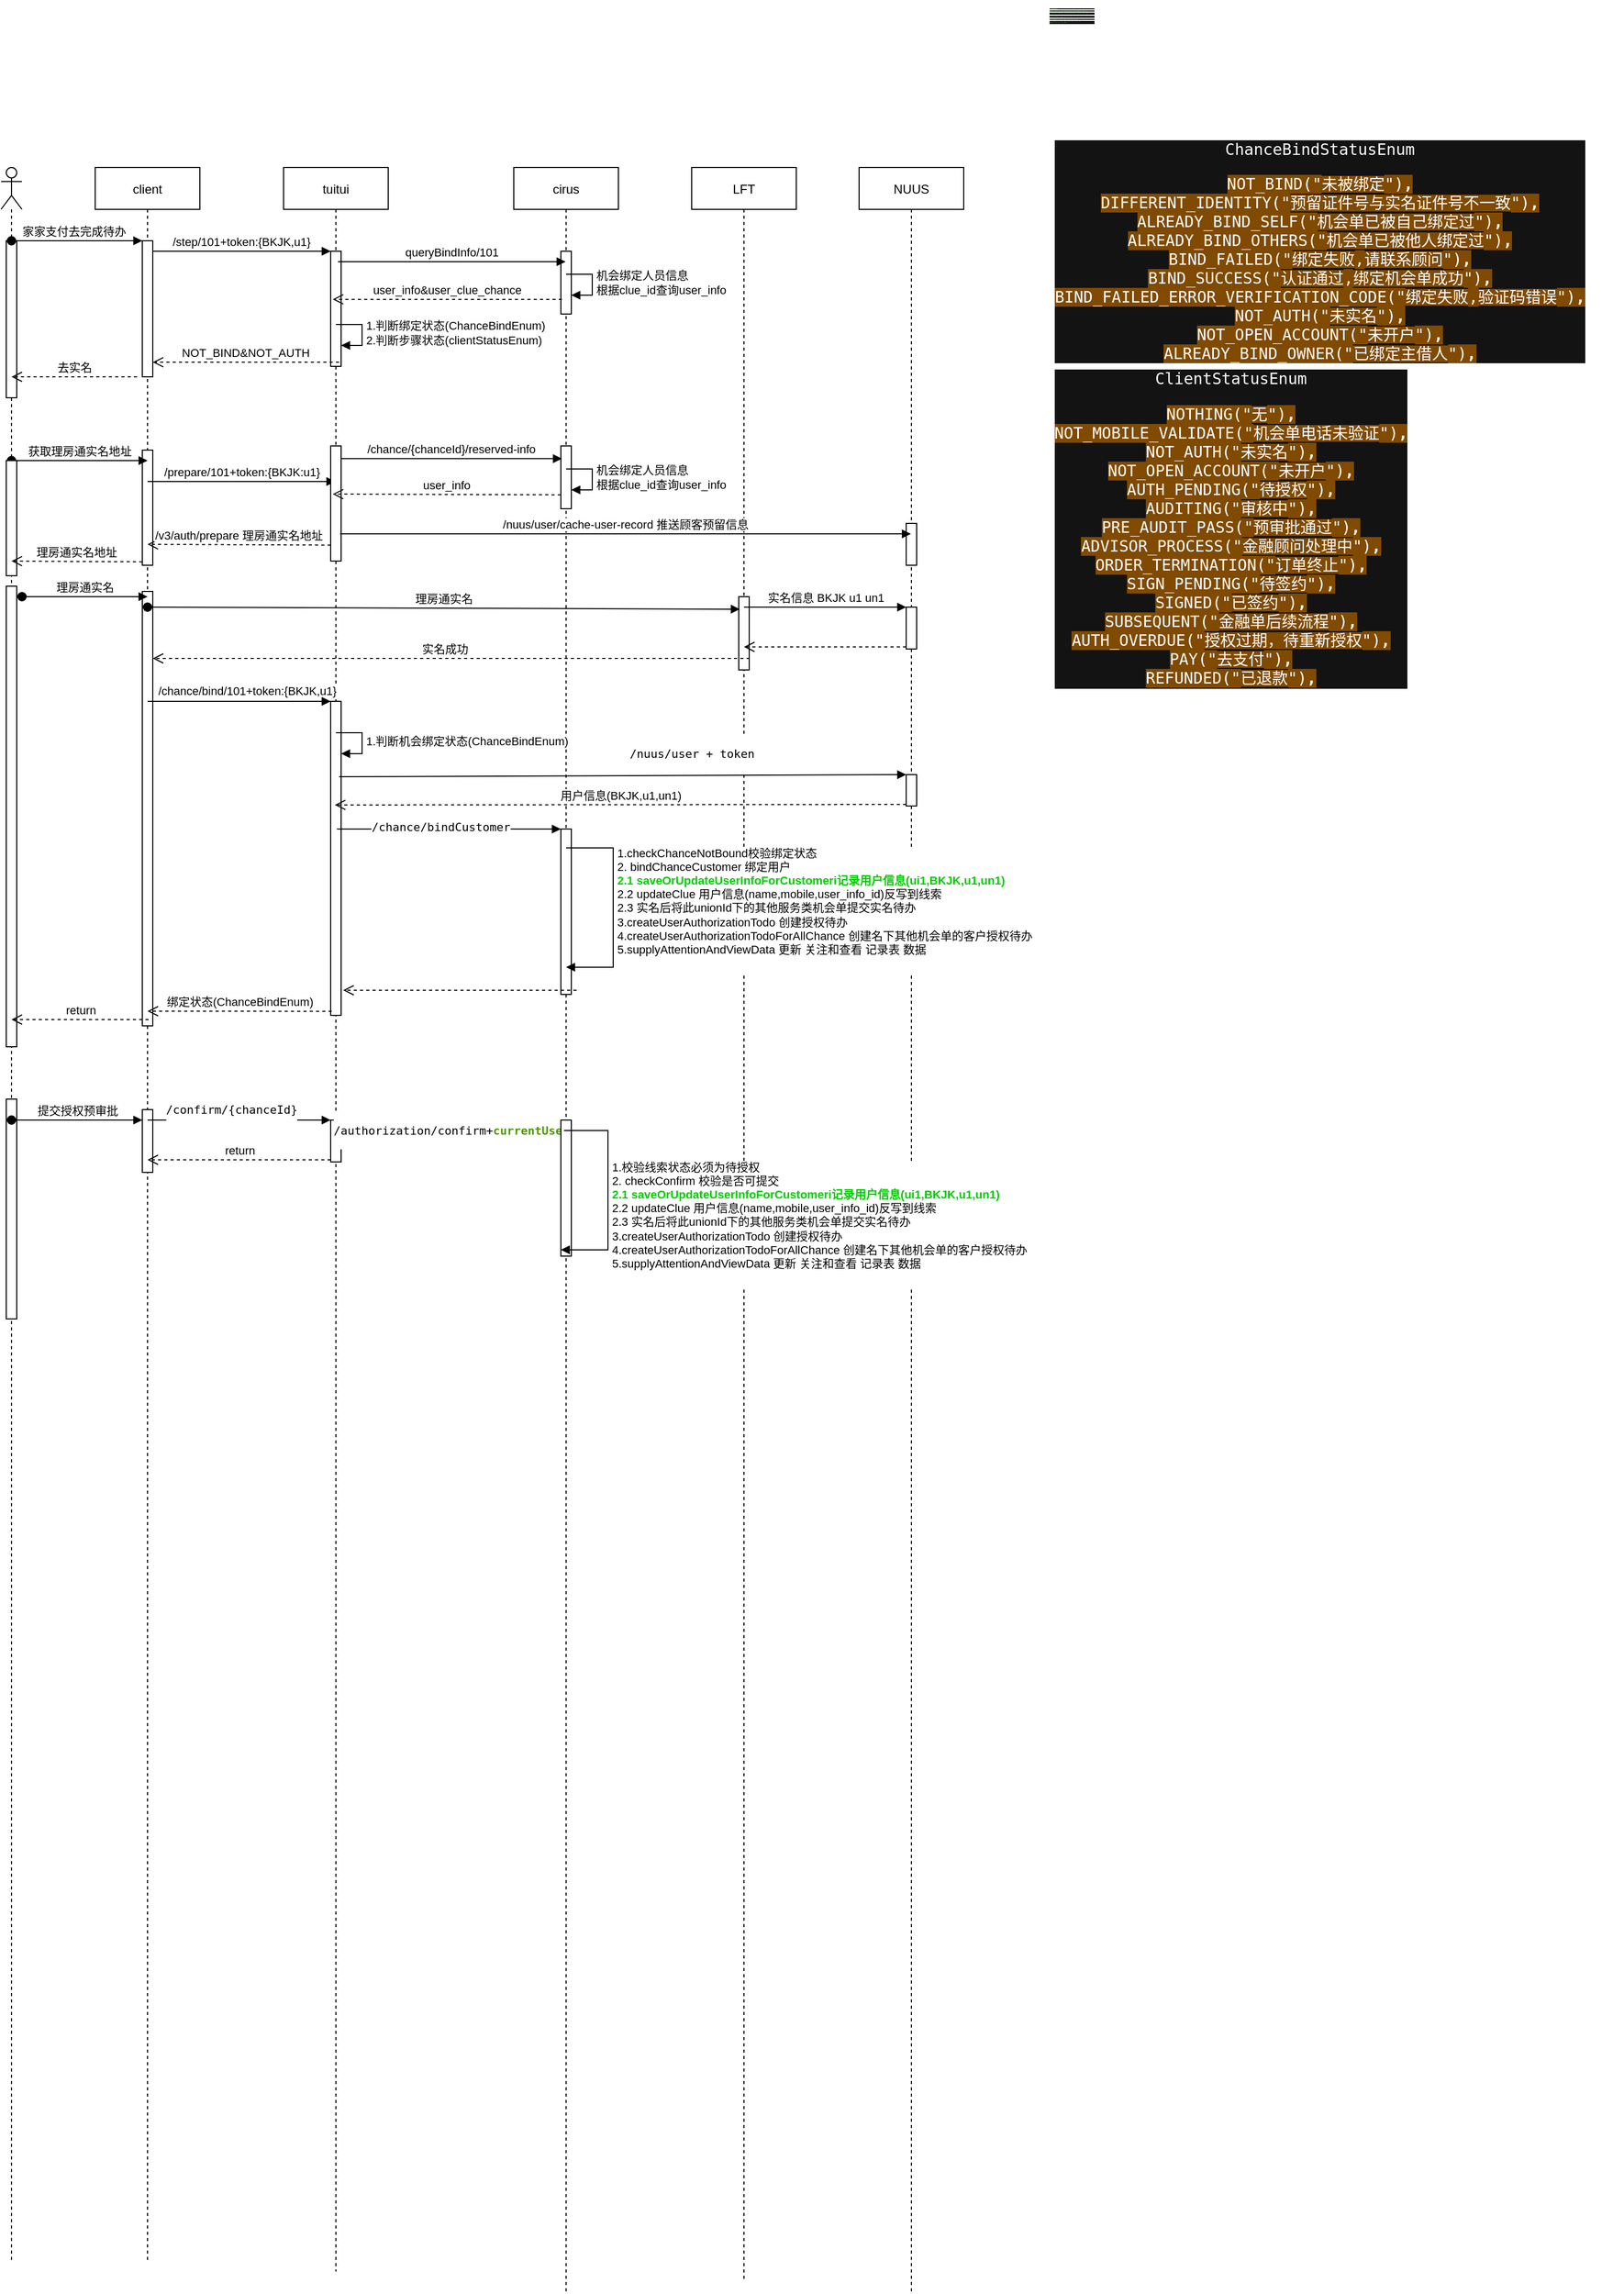 <mxfile version="14.2.7" type="github">
  <diagram id="kgpKYQtTHZ0yAKxKKP6v" name="Page-1">
    <mxGraphModel dx="2370" dy="2370" grid="1" gridSize="10" guides="1" tooltips="1" connect="1" arrows="1" fold="1" page="1" pageScale="1" pageWidth="850" pageHeight="1100" math="0" shadow="0">
      <root>
        <mxCell id="0" />
        <mxCell id="1" parent="0" />
        <mxCell id="9an_gNBY0MOmyQ4hXC5S-99" value="client" style="shape=umlLifeline;perimeter=lifelinePerimeter;container=1;collapsible=0;recursiveResize=0;rounded=0;shadow=0;strokeWidth=1;" vertex="1" parent="1">
          <mxGeometry x="130" y="90" width="100" height="2000" as="geometry" />
        </mxCell>
        <mxCell id="9an_gNBY0MOmyQ4hXC5S-100" value="" style="points=[];perimeter=orthogonalPerimeter;rounded=0;shadow=0;strokeWidth=1;" vertex="1" parent="9an_gNBY0MOmyQ4hXC5S-99">
          <mxGeometry x="45" y="70" width="10" height="130" as="geometry" />
        </mxCell>
        <mxCell id="9an_gNBY0MOmyQ4hXC5S-101" value="" style="html=1;points=[];perimeter=orthogonalPerimeter;" vertex="1" parent="9an_gNBY0MOmyQ4hXC5S-99">
          <mxGeometry x="45" y="270" width="10" height="110" as="geometry" />
        </mxCell>
        <mxCell id="9an_gNBY0MOmyQ4hXC5S-102" value="" style="html=1;points=[];perimeter=orthogonalPerimeter;" vertex="1" parent="9an_gNBY0MOmyQ4hXC5S-99">
          <mxGeometry x="45" y="900" width="10" height="60" as="geometry" />
        </mxCell>
        <mxCell id="9an_gNBY0MOmyQ4hXC5S-103" value="" style="html=1;points=[];perimeter=orthogonalPerimeter;" vertex="1" parent="1">
          <mxGeometry x="175" y="495" width="10" height="415" as="geometry" />
        </mxCell>
        <mxCell id="9an_gNBY0MOmyQ4hXC5S-104" value="tuitui" style="shape=umlLifeline;perimeter=lifelinePerimeter;container=1;collapsible=0;recursiveResize=0;rounded=0;shadow=0;strokeWidth=1;" vertex="1" parent="1">
          <mxGeometry x="310" y="90" width="100" height="2010" as="geometry" />
        </mxCell>
        <mxCell id="9an_gNBY0MOmyQ4hXC5S-105" value="" style="points=[];perimeter=orthogonalPerimeter;rounded=0;shadow=0;strokeWidth=1;" vertex="1" parent="9an_gNBY0MOmyQ4hXC5S-104">
          <mxGeometry x="45" y="80" width="10" height="110" as="geometry" />
        </mxCell>
        <mxCell id="9an_gNBY0MOmyQ4hXC5S-106" value="1.判断绑定状态(ChanceBindEnum)&lt;br&gt;2.判断步骤状态(clientStatusEnum)" style="edgeStyle=orthogonalEdgeStyle;html=1;align=left;spacingLeft=2;endArrow=block;rounded=0;entryX=1;entryY=0;" edge="1" parent="9an_gNBY0MOmyQ4hXC5S-104">
          <mxGeometry relative="1" as="geometry">
            <mxPoint x="50" y="150" as="sourcePoint" />
            <Array as="points">
              <mxPoint x="75" y="150" />
            </Array>
            <mxPoint x="55" y="170" as="targetPoint" />
          </mxGeometry>
        </mxCell>
        <mxCell id="9an_gNBY0MOmyQ4hXC5S-107" value="" style="html=1;points=[];perimeter=orthogonalPerimeter;" vertex="1" parent="9an_gNBY0MOmyQ4hXC5S-104">
          <mxGeometry x="45" y="270" width="10" height="80" as="geometry" />
        </mxCell>
        <mxCell id="9an_gNBY0MOmyQ4hXC5S-108" value="" style="html=1;points=[];perimeter=orthogonalPerimeter;" vertex="1" parent="9an_gNBY0MOmyQ4hXC5S-104">
          <mxGeometry x="45" y="510" width="10" height="300" as="geometry" />
        </mxCell>
        <mxCell id="9an_gNBY0MOmyQ4hXC5S-109" value="" style="html=1;points=[];perimeter=orthogonalPerimeter;" vertex="1" parent="9an_gNBY0MOmyQ4hXC5S-104">
          <mxGeometry x="45" y="910" width="10" height="40" as="geometry" />
        </mxCell>
        <mxCell id="9an_gNBY0MOmyQ4hXC5S-110" value="&lt;pre&gt;/authorization/confirm+&lt;b&gt;&lt;font color=&quot;#4d9900&quot;&gt;currentUser&lt;/font&gt;&lt;/b&gt;&lt;/pre&gt;" style="html=1;verticalAlign=bottom;startArrow=circle;startFill=1;endArrow=open;startSize=6;endSize=8;entryX=0.43;entryY=0.452;entryDx=0;entryDy=0;entryPerimeter=0;" edge="1" parent="9an_gNBY0MOmyQ4hXC5S-104" target="9an_gNBY0MOmyQ4hXC5S-113">
          <mxGeometry x="-0.017" y="-21" width="80" relative="1" as="geometry">
            <mxPoint x="60" y="920" as="sourcePoint" />
            <mxPoint x="140" y="920" as="targetPoint" />
            <mxPoint as="offset" />
          </mxGeometry>
        </mxCell>
        <mxCell id="9an_gNBY0MOmyQ4hXC5S-111" value="NOT_BIND&amp;NOT_AUTH" style="verticalAlign=bottom;endArrow=open;dashed=1;endSize=8;exitX=0.8;exitY=0.964;shadow=0;strokeWidth=1;exitDx=0;exitDy=0;exitPerimeter=0;" edge="1" parent="1" source="9an_gNBY0MOmyQ4hXC5S-105" target="9an_gNBY0MOmyQ4hXC5S-100">
          <mxGeometry relative="1" as="geometry">
            <mxPoint x="285" y="246" as="targetPoint" />
          </mxGeometry>
        </mxCell>
        <mxCell id="9an_gNBY0MOmyQ4hXC5S-112" value="/step/101+token:{BKJK,u1}" style="verticalAlign=bottom;endArrow=block;entryX=0;entryY=0;shadow=0;strokeWidth=1;" edge="1" parent="1" source="9an_gNBY0MOmyQ4hXC5S-100" target="9an_gNBY0MOmyQ4hXC5S-105">
          <mxGeometry relative="1" as="geometry">
            <mxPoint x="285" y="170" as="sourcePoint" />
          </mxGeometry>
        </mxCell>
        <mxCell id="9an_gNBY0MOmyQ4hXC5S-113" value="cirus" style="shape=umlLifeline;perimeter=lifelinePerimeter;container=1;collapsible=0;recursiveResize=0;rounded=0;shadow=0;strokeWidth=1;" vertex="1" parent="1">
          <mxGeometry x="530" y="90" width="100" height="2030" as="geometry" />
        </mxCell>
        <mxCell id="9an_gNBY0MOmyQ4hXC5S-114" value="" style="html=1;points=[];perimeter=orthogonalPerimeter;" vertex="1" parent="9an_gNBY0MOmyQ4hXC5S-113">
          <mxGeometry x="45" y="80" width="10" height="60" as="geometry" />
        </mxCell>
        <mxCell id="9an_gNBY0MOmyQ4hXC5S-115" value="机会绑定人员信息&lt;br&gt;根据clue_id查询user_info&lt;br&gt;" style="edgeStyle=orthogonalEdgeStyle;html=1;align=left;spacingLeft=2;endArrow=block;rounded=0;entryX=1;entryY=0;" edge="1" parent="9an_gNBY0MOmyQ4hXC5S-113">
          <mxGeometry relative="1" as="geometry">
            <mxPoint x="50" y="102" as="sourcePoint" />
            <Array as="points">
              <mxPoint x="75" y="102" />
            </Array>
            <mxPoint x="55" y="122" as="targetPoint" />
          </mxGeometry>
        </mxCell>
        <mxCell id="9an_gNBY0MOmyQ4hXC5S-116" value="" style="html=1;points=[];perimeter=orthogonalPerimeter;" vertex="1" parent="9an_gNBY0MOmyQ4hXC5S-113">
          <mxGeometry x="45" y="632" width="10" height="158" as="geometry" />
        </mxCell>
        <mxCell id="9an_gNBY0MOmyQ4hXC5S-117" value="" style="html=1;points=[];perimeter=orthogonalPerimeter;" vertex="1" parent="9an_gNBY0MOmyQ4hXC5S-113">
          <mxGeometry x="45" y="910" width="10" height="130" as="geometry" />
        </mxCell>
        <mxCell id="9an_gNBY0MOmyQ4hXC5S-118" value="" style="shape=umlLifeline;participant=umlActor;perimeter=lifelinePerimeter;whiteSpace=wrap;html=1;container=1;collapsible=0;recursiveResize=0;verticalAlign=top;spacingTop=36;outlineConnect=0;" vertex="1" parent="1">
          <mxGeometry x="40" y="90" width="20" height="2000" as="geometry" />
        </mxCell>
        <mxCell id="9an_gNBY0MOmyQ4hXC5S-119" value="" style="html=1;points=[];perimeter=orthogonalPerimeter;" vertex="1" parent="9an_gNBY0MOmyQ4hXC5S-118">
          <mxGeometry x="5" y="70" width="10" height="150" as="geometry" />
        </mxCell>
        <mxCell id="9an_gNBY0MOmyQ4hXC5S-120" value="获取理房通实名地址" style="html=1;verticalAlign=bottom;startArrow=oval;startFill=1;endArrow=block;startSize=8;" edge="1" parent="9an_gNBY0MOmyQ4hXC5S-118">
          <mxGeometry width="60" relative="1" as="geometry">
            <mxPoint x="10" y="280" as="sourcePoint" />
            <mxPoint x="140" y="280" as="targetPoint" />
          </mxGeometry>
        </mxCell>
        <mxCell id="9an_gNBY0MOmyQ4hXC5S-121" value="" style="html=1;points=[];perimeter=orthogonalPerimeter;" vertex="1" parent="9an_gNBY0MOmyQ4hXC5S-118">
          <mxGeometry x="5" y="280" width="10" height="110" as="geometry" />
        </mxCell>
        <mxCell id="9an_gNBY0MOmyQ4hXC5S-122" value="" style="html=1;points=[];perimeter=orthogonalPerimeter;" vertex="1" parent="9an_gNBY0MOmyQ4hXC5S-118">
          <mxGeometry x="5" y="890" width="10" height="210" as="geometry" />
        </mxCell>
        <mxCell id="9an_gNBY0MOmyQ4hXC5S-123" value="家家支付去完成待办" style="verticalAlign=bottom;startArrow=oval;endArrow=block;startSize=8;shadow=0;strokeWidth=1;" edge="1" parent="1" source="9an_gNBY0MOmyQ4hXC5S-118" target="9an_gNBY0MOmyQ4hXC5S-100">
          <mxGeometry x="0.282" y="-20" relative="1" as="geometry">
            <mxPoint x="115" y="160" as="sourcePoint" />
            <Array as="points">
              <mxPoint x="130" y="160" />
            </Array>
            <mxPoint x="-20" y="-20" as="offset" />
          </mxGeometry>
        </mxCell>
        <mxCell id="9an_gNBY0MOmyQ4hXC5S-124" value="NUUS" style="shape=umlLifeline;perimeter=lifelinePerimeter;container=1;collapsible=0;recursiveResize=0;rounded=0;shadow=0;strokeWidth=1;" vertex="1" parent="1">
          <mxGeometry x="860" y="90" width="100" height="2030" as="geometry" />
        </mxCell>
        <mxCell id="9an_gNBY0MOmyQ4hXC5S-125" value="" style="html=1;points=[];perimeter=orthogonalPerimeter;" vertex="1" parent="9an_gNBY0MOmyQ4hXC5S-124">
          <mxGeometry x="45" y="340" width="10" height="40" as="geometry" />
        </mxCell>
        <mxCell id="9an_gNBY0MOmyQ4hXC5S-126" value="" style="html=1;points=[];perimeter=orthogonalPerimeter;" vertex="1" parent="9an_gNBY0MOmyQ4hXC5S-124">
          <mxGeometry x="45" y="420" width="10" height="40" as="geometry" />
        </mxCell>
        <mxCell id="9an_gNBY0MOmyQ4hXC5S-127" value="" style="html=1;points=[];perimeter=orthogonalPerimeter;" vertex="1" parent="9an_gNBY0MOmyQ4hXC5S-124">
          <mxGeometry x="45" y="580" width="10" height="30" as="geometry" />
        </mxCell>
        <mxCell id="9an_gNBY0MOmyQ4hXC5S-128" value="queryBindInfo/101" style="verticalAlign=bottom;endArrow=block;shadow=0;strokeWidth=1;exitX=0.7;exitY=0.091;exitDx=0;exitDy=0;exitPerimeter=0;" edge="1" parent="1" source="9an_gNBY0MOmyQ4hXC5S-105" target="9an_gNBY0MOmyQ4hXC5S-113">
          <mxGeometry relative="1" as="geometry">
            <mxPoint x="250" y="210" as="sourcePoint" />
            <mxPoint x="541" y="180" as="targetPoint" />
            <Array as="points">
              <mxPoint x="560" y="180" />
            </Array>
          </mxGeometry>
        </mxCell>
        <mxCell id="9an_gNBY0MOmyQ4hXC5S-129" value="user_info&amp;user_clue_chance" style="verticalAlign=bottom;endArrow=open;dashed=1;endSize=8;shadow=0;strokeWidth=1;entryX=0.2;entryY=0.418;entryDx=0;entryDy=0;entryPerimeter=0;" edge="1" parent="1" target="9an_gNBY0MOmyQ4hXC5S-105">
          <mxGeometry relative="1" as="geometry">
            <mxPoint x="360" y="220" as="targetPoint" />
            <mxPoint x="576" y="216" as="sourcePoint" />
          </mxGeometry>
        </mxCell>
        <mxCell id="9an_gNBY0MOmyQ4hXC5S-130" value="去实名" style="html=1;verticalAlign=bottom;endArrow=open;dashed=1;endSize=8;" edge="1" parent="1" target="9an_gNBY0MOmyQ4hXC5S-118">
          <mxGeometry relative="1" as="geometry">
            <mxPoint x="170" y="290" as="sourcePoint" />
            <mxPoint x="90" y="290" as="targetPoint" />
          </mxGeometry>
        </mxCell>
        <mxCell id="9an_gNBY0MOmyQ4hXC5S-131" value="LFT" style="shape=umlLifeline;perimeter=lifelinePerimeter;container=1;collapsible=0;recursiveResize=0;rounded=0;shadow=0;strokeWidth=1;" vertex="1" parent="1">
          <mxGeometry x="700" y="90" width="100" height="2020" as="geometry" />
        </mxCell>
        <mxCell id="9an_gNBY0MOmyQ4hXC5S-132" value="" style="html=1;points=[];perimeter=orthogonalPerimeter;" vertex="1" parent="9an_gNBY0MOmyQ4hXC5S-131">
          <mxGeometry x="45" y="410" width="10" height="70" as="geometry" />
        </mxCell>
        <mxCell id="9an_gNBY0MOmyQ4hXC5S-133" value="/prepare/101+token:{BKJK:u1}" style="html=1;verticalAlign=bottom;endArrow=block;" edge="1" parent="1" target="9an_gNBY0MOmyQ4hXC5S-104">
          <mxGeometry width="80" relative="1" as="geometry">
            <mxPoint x="180" y="390" as="sourcePoint" />
            <mxPoint x="260" y="390" as="targetPoint" />
          </mxGeometry>
        </mxCell>
        <mxCell id="9an_gNBY0MOmyQ4hXC5S-134" value="" style="points=[];perimeter=orthogonalPerimeter;rounded=0;shadow=0;strokeWidth=1;" vertex="1" parent="1">
          <mxGeometry x="355" y="356" width="10" height="110" as="geometry" />
        </mxCell>
        <mxCell id="9an_gNBY0MOmyQ4hXC5S-135" value="" style="html=1;points=[];perimeter=orthogonalPerimeter;" vertex="1" parent="1">
          <mxGeometry x="575" y="356" width="10" height="60" as="geometry" />
        </mxCell>
        <mxCell id="9an_gNBY0MOmyQ4hXC5S-136" value="机会绑定人员信息&lt;br&gt;根据clue_id查询user_info&lt;br&gt;" style="edgeStyle=orthogonalEdgeStyle;html=1;align=left;spacingLeft=2;endArrow=block;rounded=0;entryX=1;entryY=0;" edge="1" parent="1">
          <mxGeometry relative="1" as="geometry">
            <mxPoint x="580" y="378" as="sourcePoint" />
            <Array as="points">
              <mxPoint x="605" y="378" />
            </Array>
            <mxPoint x="585" y="398" as="targetPoint" />
          </mxGeometry>
        </mxCell>
        <mxCell id="9an_gNBY0MOmyQ4hXC5S-137" value="/chance/{chanceId}/reserved-info" style="verticalAlign=bottom;endArrow=block;shadow=0;strokeWidth=1;entryX=0.46;entryY=0.144;entryDx=0;entryDy=0;entryPerimeter=0;" edge="1" parent="1" source="9an_gNBY0MOmyQ4hXC5S-134">
          <mxGeometry relative="1" as="geometry">
            <mxPoint x="250" y="396" as="sourcePoint" />
            <mxPoint x="576" y="368.16" as="targetPoint" />
          </mxGeometry>
        </mxCell>
        <mxCell id="9an_gNBY0MOmyQ4hXC5S-138" value="user_info" style="verticalAlign=bottom;endArrow=open;dashed=1;endSize=8;shadow=0;strokeWidth=1;entryX=0.2;entryY=0.418;entryDx=0;entryDy=0;entryPerimeter=0;exitX=0.45;exitY=0.198;exitDx=0;exitDy=0;exitPerimeter=0;" edge="1" parent="1" target="9an_gNBY0MOmyQ4hXC5S-134">
          <mxGeometry relative="1" as="geometry">
            <mxPoint x="360" y="406" as="targetPoint" />
            <mxPoint x="575" y="402.72" as="sourcePoint" />
          </mxGeometry>
        </mxCell>
        <mxCell id="9an_gNBY0MOmyQ4hXC5S-139" value="/nuus/user/cache-user-record 推送顾客预留信息" style="verticalAlign=bottom;endArrow=block;shadow=0;strokeWidth=1;" edge="1" parent="1" target="9an_gNBY0MOmyQ4hXC5S-124">
          <mxGeometry relative="1" as="geometry">
            <mxPoint x="364" y="440" as="sourcePoint" />
            <mxPoint x="575" y="440.0" as="targetPoint" />
          </mxGeometry>
        </mxCell>
        <mxCell id="9an_gNBY0MOmyQ4hXC5S-140" value="/v3/auth/prepare 理房通实名地址" style="verticalAlign=bottom;endArrow=open;dashed=1;endSize=8;shadow=0;strokeWidth=1;exitX=0.45;exitY=0.198;exitDx=0;exitDy=0;exitPerimeter=0;" edge="1" parent="1">
          <mxGeometry relative="1" as="geometry">
            <mxPoint x="180" y="450" as="targetPoint" />
            <mxPoint x="355" y="450.74" as="sourcePoint" />
          </mxGeometry>
        </mxCell>
        <mxCell id="9an_gNBY0MOmyQ4hXC5S-141" value="理房通实名地址" style="verticalAlign=bottom;endArrow=open;dashed=1;endSize=8;shadow=0;strokeWidth=1;exitX=0.45;exitY=0.198;exitDx=0;exitDy=0;exitPerimeter=0;" edge="1" parent="1">
          <mxGeometry relative="1" as="geometry">
            <mxPoint x="50" y="466" as="targetPoint" />
            <mxPoint x="175" y="466.74" as="sourcePoint" />
          </mxGeometry>
        </mxCell>
        <mxCell id="9an_gNBY0MOmyQ4hXC5S-142" value="理房通实名" style="html=1;verticalAlign=bottom;startArrow=oval;endArrow=block;startSize=8;entryX=0.1;entryY=0.171;entryDx=0;entryDy=0;entryPerimeter=0;" edge="1" parent="1" target="9an_gNBY0MOmyQ4hXC5S-132">
          <mxGeometry relative="1" as="geometry">
            <mxPoint x="180" y="510" as="sourcePoint" />
          </mxGeometry>
        </mxCell>
        <mxCell id="9an_gNBY0MOmyQ4hXC5S-143" value="实名信息 BKJK u1 un1" style="html=1;verticalAlign=bottom;endArrow=block;entryX=0;entryY=0;" edge="1" parent="1" target="9an_gNBY0MOmyQ4hXC5S-126">
          <mxGeometry relative="1" as="geometry">
            <mxPoint x="750" y="510" as="sourcePoint" />
          </mxGeometry>
        </mxCell>
        <mxCell id="9an_gNBY0MOmyQ4hXC5S-144" value="" style="html=1;verticalAlign=bottom;endArrow=open;dashed=1;endSize=8;exitX=0;exitY=0.95;" edge="1" parent="1" source="9an_gNBY0MOmyQ4hXC5S-126" target="9an_gNBY0MOmyQ4hXC5S-131">
          <mxGeometry relative="1" as="geometry">
            <mxPoint x="835" y="586" as="targetPoint" />
          </mxGeometry>
        </mxCell>
        <mxCell id="9an_gNBY0MOmyQ4hXC5S-145" value="&lt;pre style=&quot;background-color: rgb(19 , 19 , 20) ; color: rgb(235 , 235 , 235) ; font-family: &amp;#34;dejavu sans mono&amp;#34; ; font-size: 1px&quot;&gt;queryBindInfo&lt;span style=&quot;color: rgb(84 , 179 , 62) ; font-size: 1px&quot;&gt;&lt;br&gt;&lt;/span&gt;&lt;/pre&gt;&lt;pre style=&quot;background-color: rgb(19 , 19 , 20) ; color: rgb(235 , 235 , 235) ; font-family: &amp;#34;dejavu sans mono&amp;#34; ; font-size: 1px&quot;&gt;&lt;span style=&quot;color: rgb(84 , 179 , 62) ; font-size: 1px&quot;&gt;SELECT ui.uus_user_id, ui.uus_union_id,ui.temporary_user_id, &lt;/span&gt;&lt;/pre&gt;&lt;pre style=&quot;background-color: rgb(19 , 19 , 20) ; color: rgb(235 , 235 , 235) ; font-family: &amp;#34;dejavu sans mono&amp;#34; ; font-size: 1px&quot;&gt;&lt;span style=&quot;color: rgb(84 , 179 , 62) ; font-size: 1px&quot;&gt;cc.clue_id, cc.biz_no, cc.process_status, cc.sub_process_status, &lt;/span&gt;&lt;/pre&gt;&lt;pre style=&quot;background-color: rgb(19 , 19 , 20) ; color: rgb(235 , 235 , 235) ; font-family: &amp;#34;dejavu sans mono&amp;#34; ; font-size: 1px&quot;&gt;&lt;span style=&quot;color: rgb(84 , 179 , 62) ; font-size: 1px&quot;&gt;cc.live_status,cc.type as chanceType, cc.service_no as service_order_no &lt;br style=&quot;font-size: 1px&quot;&gt;&lt;/span&gt;&lt;span style=&quot;color: rgb(84 , 179 , 62) ; font-size: 1px&quot;&gt;FROM user_clue_chance cc &lt;/span&gt;&lt;/pre&gt;&lt;pre style=&quot;background-color: rgb(19 , 19 , 20) ; color: rgb(235 , 235 , 235) ; font-family: &amp;#34;dejavu sans mono&amp;#34; ; font-size: 1px&quot;&gt;&lt;span style=&quot;color: rgb(84 , 179 , 62) ; font-size: 1px&quot;&gt;LEFT JOIN user_clue uc ON cc.clue_id = uc.id &lt;/span&gt;&lt;/pre&gt;&lt;pre style=&quot;background-color: rgb(19 , 19 , 20) ; color: rgb(235 , 235 , 235) ; font-family: &amp;#34;dejavu sans mono&amp;#34; ; font-size: 1px&quot;&gt;&lt;span style=&quot;color: rgb(84 , 179 , 62) ; font-size: 1px&quot;&gt;LEFT JOIN user_info ui ON uc.user_info_id = ui.id &lt;br style=&quot;font-size: 1px&quot;&gt;&lt;/span&gt;&lt;span style=&quot;color: rgb(84 , 179 , 62) ; font-size: 1px&quot;&gt;WHERE cc.clue_id = #{clueId}&lt;/span&gt;&lt;/pre&gt;" style="text;whiteSpace=wrap;html=1;" vertex="1" parent="1">
          <mxGeometry x="1040" y="-70" width="550" height="90" as="geometry" />
        </mxCell>
        <mxCell id="9an_gNBY0MOmyQ4hXC5S-146" value="&lt;pre style=&quot;background-color: #131314 ; color: #ebebeb ; font-family: &amp;#34;dejavu sans mono&amp;#34; ; font-size: 11.3pt&quot;&gt;&lt;pre style=&quot;font-family: &amp;#34;dejavu sans mono&amp;#34; ; font-size: 11.3pt&quot;&gt;&lt;pre style=&quot;font-family: &amp;#34;dejavu sans mono&amp;#34; ; font-size: 11.3pt&quot;&gt;&lt;pre style=&quot;font-family: &amp;#34;dejavu sans mono&amp;#34; ; font-size: 11.3pt&quot;&gt;&lt;span style=&quot;color: #ffffff&quot;&gt;ChanceBindStatusEnum&lt;/span&gt;&lt;/pre&gt;&lt;/pre&gt;&lt;/pre&gt;&lt;pre style=&quot;font-family: &amp;#34;dejavu sans mono&amp;#34; ; font-size: 11.3pt&quot;&gt;&lt;pre style=&quot;font-family: &amp;#34;dejavu sans mono&amp;#34; ; font-size: 11.3pt&quot;&gt;&lt;span style=&quot;color: #ffffff ; background-color: #804a00&quot;&gt;NOT_BIND(&quot;&lt;/span&gt;&lt;span style=&quot;color: #ffffff ; background-color: #804a00 ; font-family: &amp;#34;宋体&amp;#34;&quot;&gt;未被绑定&lt;/span&gt;&lt;span style=&quot;color: #ffffff ; background-color: #804a00&quot;&gt;&quot;)&lt;/span&gt;&lt;span style=&quot;color: #ffffff ; background-color: #804a00 ; font-weight: bold&quot;&gt;,&lt;br&gt;&lt;/span&gt;&lt;span style=&quot;color: #ffffff ; background-color: #804a00&quot;&gt;DIFFERENT_IDENTITY(&quot;&lt;/span&gt;&lt;span style=&quot;color: #ffffff ; background-color: #804a00 ; font-family: &amp;#34;宋体&amp;#34;&quot;&gt;预留证件号与实名证件号不一致&lt;/span&gt;&lt;span style=&quot;color: #ffffff ; background-color: #804a00&quot;&gt;&quot;)&lt;/span&gt;&lt;span style=&quot;color: #ffffff ; background-color: #804a00 ; font-weight: bold&quot;&gt;,&lt;br&gt;&lt;/span&gt;&lt;span style=&quot;color: #ffffff ; background-color: #804a00&quot;&gt;ALREADY_BIND_SELF(&quot;&lt;/span&gt;&lt;span style=&quot;color: #ffffff ; background-color: #804a00 ; font-family: &amp;#34;宋体&amp;#34;&quot;&gt;机会单已被自己绑定过&lt;/span&gt;&lt;span style=&quot;color: #ffffff ; background-color: #804a00&quot;&gt;&quot;)&lt;/span&gt;&lt;span style=&quot;color: #ffffff ; background-color: #804a00 ; font-weight: bold&quot;&gt;,&lt;br&gt;&lt;/span&gt;&lt;span style=&quot;color: #ffffff ; background-color: #804a00&quot;&gt;ALREADY_BIND_OTHERS(&quot;&lt;/span&gt;&lt;span style=&quot;color: #ffffff ; background-color: #804a00 ; font-family: &amp;#34;宋体&amp;#34;&quot;&gt;机会单已被他人绑定过&lt;/span&gt;&lt;span style=&quot;color: #ffffff ; background-color: #804a00&quot;&gt;&quot;)&lt;/span&gt;&lt;span style=&quot;color: #ffffff ; background-color: #804a00 ; font-weight: bold&quot;&gt;,&lt;br&gt;&lt;/span&gt;&lt;span style=&quot;color: #ffffff ; background-color: #804a00&quot;&gt;BIND_FAILED(&quot;&lt;/span&gt;&lt;span style=&quot;color: #ffffff ; background-color: #804a00 ; font-family: &amp;#34;宋体&amp;#34;&quot;&gt;绑定失败&lt;/span&gt;&lt;span style=&quot;color: #ffffff ; background-color: #804a00&quot;&gt;,&lt;/span&gt;&lt;span style=&quot;color: #ffffff ; background-color: #804a00 ; font-family: &amp;#34;宋体&amp;#34;&quot;&gt;请联系顾问&lt;/span&gt;&lt;span style=&quot;color: #ffffff ; background-color: #804a00&quot;&gt;&quot;)&lt;/span&gt;&lt;span style=&quot;color: #ffffff ; background-color: #804a00 ; font-weight: bold&quot;&gt;,&lt;br&gt;&lt;/span&gt;&lt;span style=&quot;color: #ffffff ; background-color: #804a00&quot;&gt;BIND_SUCCESS(&quot;&lt;/span&gt;&lt;span style=&quot;color: #ffffff ; background-color: #804a00 ; font-family: &amp;#34;宋体&amp;#34;&quot;&gt;认证通过&lt;/span&gt;&lt;span style=&quot;color: #ffffff ; background-color: #804a00&quot;&gt;,&lt;/span&gt;&lt;span style=&quot;color: #ffffff ; background-color: #804a00 ; font-family: &amp;#34;宋体&amp;#34;&quot;&gt;绑定机会单成功&lt;/span&gt;&lt;span style=&quot;color: #ffffff ; background-color: #804a00&quot;&gt;&quot;)&lt;/span&gt;&lt;span style=&quot;color: #ffffff ; background-color: #804a00 ; font-weight: bold&quot;&gt;,&lt;br&gt;&lt;/span&gt;&lt;span style=&quot;color: #ffffff ; background-color: #804a00&quot;&gt;BIND_FAILED_ERROR_VERIFICATION_CODE(&quot;&lt;/span&gt;&lt;span style=&quot;color: #ffffff ; background-color: #804a00 ; font-family: &amp;#34;宋体&amp;#34;&quot;&gt;绑定失败&lt;/span&gt;&lt;span style=&quot;color: #ffffff ; background-color: #804a00&quot;&gt;,&lt;/span&gt;&lt;span style=&quot;color: #ffffff ; background-color: #804a00 ; font-family: &amp;#34;宋体&amp;#34;&quot;&gt;验证码错误&lt;/span&gt;&lt;span style=&quot;color: #ffffff ; background-color: #804a00&quot;&gt;&quot;)&lt;/span&gt;&lt;span style=&quot;color: #ffffff ; background-color: #804a00 ; font-weight: bold&quot;&gt;,&lt;br&gt;&lt;/span&gt;&lt;span style=&quot;color: #ffffff ; background-color: #804a00&quot;&gt;NOT_AUTH(&quot;&lt;/span&gt;&lt;span style=&quot;color: #ffffff ; background-color: #804a00 ; font-family: &amp;#34;宋体&amp;#34;&quot;&gt;未实名&lt;/span&gt;&lt;span style=&quot;color: #ffffff ; background-color: #804a00&quot;&gt;&quot;)&lt;/span&gt;&lt;span style=&quot;color: #ffffff ; background-color: #804a00 ; font-weight: bold&quot;&gt;,&lt;br&gt;&lt;/span&gt;&lt;span style=&quot;color: #ffffff ; background-color: #804a00&quot;&gt;NOT_OPEN_ACCOUNT(&quot;&lt;/span&gt;&lt;span style=&quot;color: #ffffff ; background-color: #804a00 ; font-family: &amp;#34;宋体&amp;#34;&quot;&gt;未开户&lt;/span&gt;&lt;span style=&quot;color: #ffffff ; background-color: #804a00&quot;&gt;&quot;)&lt;/span&gt;&lt;span style=&quot;color: #ffffff ; background-color: #804a00 ; font-weight: bold&quot;&gt;,&lt;br&gt;&lt;/span&gt;&lt;span style=&quot;color: #ffffff ; background-color: #804a00&quot;&gt;ALREADY_BIND_OWNER(&quot;&lt;/span&gt;&lt;span style=&quot;color: #ffffff ; background-color: #804a00 ; font-family: &amp;#34;宋体&amp;#34;&quot;&gt;已绑定主借人&lt;/span&gt;&lt;span style=&quot;color: #ffffff ; background-color: #804a00&quot;&gt;&quot;)&lt;/span&gt;&lt;span style=&quot;color: #ffffff ; background-color: #804a00 ; font-weight: bold&quot;&gt;,&lt;/span&gt;&lt;/pre&gt;&lt;/pre&gt;&lt;/pre&gt;" style="text;html=1;resizable=0;autosize=1;align=center;verticalAlign=middle;points=[];fillColor=none;strokeColor=none;rounded=0;" vertex="1" parent="1">
          <mxGeometry x="1040" y="70" width="520" height="200" as="geometry" />
        </mxCell>
        <mxCell id="9an_gNBY0MOmyQ4hXC5S-147" value="&lt;pre style=&quot;background-color: #131314 ; color: #ebebeb ; font-family: &amp;#34;dejavu sans mono&amp;#34; ; font-size: 11.3pt&quot;&gt;&lt;pre style=&quot;font-family: &amp;#34;dejavu sans mono&amp;#34; ; font-size: 11.3pt&quot;&gt;&lt;pre style=&quot;font-family: &amp;#34;dejavu sans mono&amp;#34; ; font-size: 11.3pt&quot;&gt;&lt;span style=&quot;color: #ffffff&quot;&gt;ClientStatusEnum&lt;/span&gt;&lt;/pre&gt;&lt;/pre&gt;&lt;pre style=&quot;font-family: &amp;#34;dejavu sans mono&amp;#34; ; font-size: 11.3pt&quot;&gt;&lt;span style=&quot;color: #ffffff ; background-color: #804a00&quot;&gt;NOTHING(&quot;&lt;/span&gt;&lt;span style=&quot;color: #ffffff ; background-color: #804a00 ; font-family: &amp;#34;宋体&amp;#34;&quot;&gt;无&lt;/span&gt;&lt;span style=&quot;color: #ffffff ; background-color: #804a00&quot;&gt;&quot;)&lt;/span&gt;&lt;span style=&quot;color: #ffffff ; background-color: #804a00 ; font-weight: bold&quot;&gt;,&lt;br&gt;&lt;/span&gt;&lt;span style=&quot;color: #ffffff ; background-color: #804a00&quot;&gt;NOT_MOBILE_VALIDATE(&quot;&lt;/span&gt;&lt;span style=&quot;color: #ffffff ; background-color: #804a00 ; font-family: &amp;#34;宋体&amp;#34;&quot;&gt;机会单电话未验证&lt;/span&gt;&lt;span style=&quot;color: #ffffff ; background-color: #804a00&quot;&gt;&quot;)&lt;/span&gt;&lt;span style=&quot;color: #ffffff ; background-color: #804a00 ; font-weight: bold&quot;&gt;,&lt;br&gt;&lt;/span&gt;&lt;span style=&quot;color: #ffffff ; background-color: #804a00&quot;&gt;NOT_AUTH(&quot;&lt;/span&gt;&lt;span style=&quot;color: #ffffff ; background-color: #804a00 ; font-family: &amp;#34;宋体&amp;#34;&quot;&gt;未实名&lt;/span&gt;&lt;span style=&quot;color: #ffffff ; background-color: #804a00&quot;&gt;&quot;)&lt;/span&gt;&lt;span style=&quot;color: #ffffff ; background-color: #804a00 ; font-weight: bold&quot;&gt;,&lt;br&gt;&lt;/span&gt;&lt;span style=&quot;color: #ffffff ; background-color: #804a00&quot;&gt;NOT_OPEN_ACCOUNT(&quot;&lt;/span&gt;&lt;span style=&quot;color: #ffffff ; background-color: #804a00 ; font-family: &amp;#34;宋体&amp;#34;&quot;&gt;未开户&lt;/span&gt;&lt;span style=&quot;color: #ffffff ; background-color: #804a00&quot;&gt;&quot;)&lt;/span&gt;&lt;span style=&quot;color: #ffffff ; background-color: #804a00 ; font-weight: bold&quot;&gt;,&lt;br&gt;&lt;/span&gt;&lt;span style=&quot;color: #ffffff ; background-color: #804a00&quot;&gt;AUTH_PENDING(&quot;&lt;/span&gt;&lt;span style=&quot;color: #ffffff ; background-color: #804a00 ; font-family: &amp;#34;宋体&amp;#34;&quot;&gt;待授权&lt;/span&gt;&lt;span style=&quot;color: #ffffff ; background-color: #804a00&quot;&gt;&quot;)&lt;/span&gt;&lt;span style=&quot;color: #ffffff ; background-color: #804a00 ; font-weight: bold&quot;&gt;,&lt;br&gt;&lt;/span&gt;&lt;span style=&quot;color: #ffffff ; background-color: #804a00&quot;&gt;AUDITING(&quot;&lt;/span&gt;&lt;span style=&quot;color: #ffffff ; background-color: #804a00 ; font-family: &amp;#34;宋体&amp;#34;&quot;&gt;审核中&lt;/span&gt;&lt;span style=&quot;color: #ffffff ; background-color: #804a00&quot;&gt;&quot;)&lt;/span&gt;&lt;span style=&quot;color: #ffffff ; background-color: #804a00 ; font-weight: bold&quot;&gt;,&lt;br&gt;&lt;/span&gt;&lt;span style=&quot;color: #ffffff ; background-color: #804a00&quot;&gt;PRE_AUDIT_PASS(&quot;&lt;/span&gt;&lt;span style=&quot;color: #ffffff ; background-color: #804a00 ; font-family: &amp;#34;宋体&amp;#34;&quot;&gt;预审批通过&lt;/span&gt;&lt;span style=&quot;color: #ffffff ; background-color: #804a00&quot;&gt;&quot;)&lt;/span&gt;&lt;span style=&quot;color: #ffffff ; background-color: #804a00 ; font-weight: bold&quot;&gt;,&lt;br&gt;&lt;/span&gt;&lt;span style=&quot;color: #ffffff ; background-color: #804a00&quot;&gt;ADVISOR_PROCESS(&quot;&lt;/span&gt;&lt;span style=&quot;color: #ffffff ; background-color: #804a00 ; font-family: &amp;#34;宋体&amp;#34;&quot;&gt;金融顾问处理中&lt;/span&gt;&lt;span style=&quot;color: #ffffff ; background-color: #804a00&quot;&gt;&quot;)&lt;/span&gt;&lt;span style=&quot;color: #ffffff ; background-color: #804a00 ; font-weight: bold&quot;&gt;,&lt;br&gt;&lt;/span&gt;&lt;span style=&quot;color: #ffffff ; background-color: #804a00&quot;&gt;ORDER_TERMINATION(&quot;&lt;/span&gt;&lt;span style=&quot;color: #ffffff ; background-color: #804a00 ; font-family: &amp;#34;宋体&amp;#34;&quot;&gt;订单终止&lt;/span&gt;&lt;span style=&quot;color: #ffffff ; background-color: #804a00&quot;&gt;&quot;)&lt;/span&gt;&lt;span style=&quot;color: #ffffff ; background-color: #804a00 ; font-weight: bold&quot;&gt;,&lt;br&gt;&lt;/span&gt;&lt;span style=&quot;color: #ffffff ; background-color: #804a00&quot;&gt;SIGN_PENDING(&quot;&lt;/span&gt;&lt;span style=&quot;color: #ffffff ; background-color: #804a00 ; font-family: &amp;#34;宋体&amp;#34;&quot;&gt;待签约&lt;/span&gt;&lt;span style=&quot;color: #ffffff ; background-color: #804a00&quot;&gt;&quot;)&lt;/span&gt;&lt;span style=&quot;color: #ffffff ; background-color: #804a00 ; font-weight: bold&quot;&gt;,&lt;br&gt;&lt;/span&gt;&lt;span style=&quot;color: #ffffff ; background-color: #804a00&quot;&gt;SIGNED(&quot;&lt;/span&gt;&lt;span style=&quot;color: #ffffff ; background-color: #804a00 ; font-family: &amp;#34;宋体&amp;#34;&quot;&gt;已签约&lt;/span&gt;&lt;span style=&quot;color: #ffffff ; background-color: #804a00&quot;&gt;&quot;)&lt;/span&gt;&lt;span style=&quot;color: #ffffff ; background-color: #804a00 ; font-weight: bold&quot;&gt;,&lt;br&gt;&lt;/span&gt;&lt;span style=&quot;color: #ffffff ; background-color: #804a00&quot;&gt;SUBSEQUENT(&quot;&lt;/span&gt;&lt;span style=&quot;color: #ffffff ; background-color: #804a00 ; font-family: &amp;#34;宋体&amp;#34;&quot;&gt;金融单后续流程&lt;/span&gt;&lt;span style=&quot;color: #ffffff ; background-color: #804a00&quot;&gt;&quot;)&lt;/span&gt;&lt;span style=&quot;color: #ffffff ; background-color: #804a00 ; font-weight: bold&quot;&gt;,&lt;br&gt;&lt;/span&gt;&lt;span style=&quot;color: #ffffff ; background-color: #804a00&quot;&gt;AUTH_OVERDUE(&quot;&lt;/span&gt;&lt;span style=&quot;color: #ffffff ; background-color: #804a00 ; font-family: &amp;#34;宋体&amp;#34;&quot;&gt;授权过期，待重新授权&lt;/span&gt;&lt;span style=&quot;color: #ffffff ; background-color: #804a00&quot;&gt;&quot;)&lt;/span&gt;&lt;span style=&quot;color: #ffffff ; background-color: #804a00 ; font-weight: bold&quot;&gt;,&lt;br&gt;&lt;/span&gt;&lt;span style=&quot;color: #ffffff ; background-color: #804a00&quot;&gt;PAY(&quot;&lt;/span&gt;&lt;span style=&quot;color: #ffffff ; background-color: #804a00 ; font-family: &amp;#34;宋体&amp;#34;&quot;&gt;去支付&lt;/span&gt;&lt;span style=&quot;color: #ffffff ; background-color: #804a00&quot;&gt;&quot;)&lt;/span&gt;&lt;span style=&quot;color: #ffffff ; background-color: #804a00 ; font-weight: bold&quot;&gt;,&lt;br&gt;&lt;/span&gt;&lt;span style=&quot;color: #ffffff ; background-color: #804a00&quot;&gt;REFUNDED(&quot;&lt;/span&gt;&lt;span style=&quot;color: #ffffff ; background-color: #804a00 ; font-family: &amp;#34;宋体&amp;#34;&quot;&gt;已退款&lt;/span&gt;&lt;span style=&quot;color: #ffffff ; background-color: #804a00&quot;&gt;&quot;)&lt;/span&gt;&lt;span style=&quot;color: #ffffff ; background-color: #804a00 ; font-weight: bold&quot;&gt;,&lt;/span&gt;&lt;/pre&gt;&lt;/pre&gt;" style="text;html=1;resizable=0;autosize=1;align=center;verticalAlign=middle;points=[];fillColor=none;strokeColor=none;rounded=0;" vertex="1" parent="1">
          <mxGeometry x="1040" y="300" width="350" height="270" as="geometry" />
        </mxCell>
        <mxCell id="9an_gNBY0MOmyQ4hXC5S-148" value="" style="html=1;points=[];perimeter=orthogonalPerimeter;" vertex="1" parent="1">
          <mxGeometry x="45" y="490" width="10" height="440" as="geometry" />
        </mxCell>
        <mxCell id="9an_gNBY0MOmyQ4hXC5S-149" value="理房通实名" style="html=1;verticalAlign=bottom;startArrow=oval;endArrow=block;startSize=8;" edge="1" parent="1">
          <mxGeometry relative="1" as="geometry">
            <mxPoint x="60" y="500" as="sourcePoint" />
            <mxPoint x="180" y="500" as="targetPoint" />
          </mxGeometry>
        </mxCell>
        <mxCell id="9an_gNBY0MOmyQ4hXC5S-150" value="" style="html=1;verticalAlign=bottom;endArrow=open;dashed=1;endSize=8;exitX=0;exitY=0.95;" edge="1" parent="1" target="9an_gNBY0MOmyQ4hXC5S-103">
          <mxGeometry relative="1" as="geometry">
            <mxPoint x="180" y="559" as="targetPoint" />
            <mxPoint x="755.5" y="559" as="sourcePoint" />
            <Array as="points">
              <mxPoint x="410" y="559" />
            </Array>
          </mxGeometry>
        </mxCell>
        <mxCell id="9an_gNBY0MOmyQ4hXC5S-151" value="实名成功" style="edgeLabel;html=1;align=center;verticalAlign=middle;resizable=0;points=[];" vertex="1" connectable="0" parent="9an_gNBY0MOmyQ4hXC5S-150">
          <mxGeometry x="0.075" y="5" relative="1" as="geometry">
            <mxPoint x="14.5" y="-14" as="offset" />
          </mxGeometry>
        </mxCell>
        <mxCell id="9an_gNBY0MOmyQ4hXC5S-152" value="" style="html=1;verticalAlign=bottom;endArrow=block;entryX=0;entryY=0;" edge="1" parent="1" source="9an_gNBY0MOmyQ4hXC5S-99" target="9an_gNBY0MOmyQ4hXC5S-108">
          <mxGeometry x="-0.31" y="10" relative="1" as="geometry">
            <mxPoint x="285" y="600" as="sourcePoint" />
            <mxPoint as="offset" />
          </mxGeometry>
        </mxCell>
        <mxCell id="9an_gNBY0MOmyQ4hXC5S-153" value="&lt;span style=&quot;text-align: left&quot;&gt;绑定状态(ChanceBindEnum)&lt;/span&gt;" style="html=1;verticalAlign=bottom;endArrow=open;dashed=1;endSize=8;exitX=0.1;exitY=0.987;exitDx=0;exitDy=0;exitPerimeter=0;" edge="1" parent="1" source="9an_gNBY0MOmyQ4hXC5S-108">
          <mxGeometry relative="1" as="geometry">
            <mxPoint x="180" y="896" as="targetPoint" />
            <Array as="points" />
          </mxGeometry>
        </mxCell>
        <mxCell id="9an_gNBY0MOmyQ4hXC5S-154" value="&lt;span style=&quot;font-size: 11px ; background-color: rgb(255 , 255 , 255)&quot;&gt;/chance/bind/101+token:{BKJK,u1}&lt;/span&gt;" style="text;html=1;align=center;verticalAlign=middle;resizable=0;points=[];autosize=1;" vertex="1" parent="1">
          <mxGeometry x="175" y="580" width="200" height="20" as="geometry" />
        </mxCell>
        <mxCell id="9an_gNBY0MOmyQ4hXC5S-155" value="1.判断机会绑定状态(ChanceBindEnum)&lt;br&gt;" style="edgeStyle=orthogonalEdgeStyle;html=1;align=left;spacingLeft=2;endArrow=block;rounded=0;entryX=1;entryY=0;" edge="1" parent="1">
          <mxGeometry relative="1" as="geometry">
            <mxPoint x="360" y="630" as="sourcePoint" />
            <Array as="points">
              <mxPoint x="385" y="630" />
              <mxPoint x="385" y="650" />
            </Array>
            <mxPoint x="365" y="650" as="targetPoint" />
          </mxGeometry>
        </mxCell>
        <mxCell id="9an_gNBY0MOmyQ4hXC5S-156" value="&lt;pre&gt;/chance/bindCustomer&lt;/pre&gt;" style="html=1;verticalAlign=bottom;endArrow=block;entryX=0;entryY=0;exitX=0.6;exitY=0.636;exitDx=0;exitDy=0;exitPerimeter=0;" edge="1" parent="1" target="9an_gNBY0MOmyQ4hXC5S-116">
          <mxGeometry x="-0.075" y="-18" relative="1" as="geometry">
            <mxPoint x="361" y="721.96" as="sourcePoint" />
            <mxPoint as="offset" />
          </mxGeometry>
        </mxCell>
        <mxCell id="9an_gNBY0MOmyQ4hXC5S-157" value="&lt;pre&gt;/nuus/user + token&lt;/pre&gt;" style="html=1;verticalAlign=bottom;endArrow=block;entryX=0;entryY=0;exitX=0.53;exitY=0.746;exitDx=0;exitDy=0;exitPerimeter=0;" edge="1" parent="1" target="9an_gNBY0MOmyQ4hXC5S-127">
          <mxGeometry x="0.244" y="1" relative="1" as="geometry">
            <mxPoint x="363" y="672.04" as="sourcePoint" />
            <mxPoint as="offset" />
          </mxGeometry>
        </mxCell>
        <mxCell id="9an_gNBY0MOmyQ4hXC5S-158" value="用户信息(BKJK,u1,un1)" style="html=1;verticalAlign=bottom;endArrow=open;dashed=1;endSize=8;exitX=0;exitY=0.95;" edge="1" parent="1" source="9an_gNBY0MOmyQ4hXC5S-127">
          <mxGeometry relative="1" as="geometry">
            <mxPoint x="359" y="699" as="targetPoint" />
          </mxGeometry>
        </mxCell>
        <mxCell id="9an_gNBY0MOmyQ4hXC5S-159" value="" style="html=1;verticalAlign=bottom;endArrow=open;dashed=1;endSize=8;" edge="1" parent="1">
          <mxGeometry relative="1" as="geometry">
            <mxPoint x="367" y="876" as="targetPoint" />
            <mxPoint x="590" y="876" as="sourcePoint" />
          </mxGeometry>
        </mxCell>
        <mxCell id="9an_gNBY0MOmyQ4hXC5S-160" value="1.checkChanceNotBound校验绑定状态&lt;br&gt;2.&amp;nbsp;bindChanceCustomer 绑定用户&lt;br&gt;&lt;b&gt;&lt;font color=&quot;#00cc00&quot;&gt;2.1&amp;nbsp;saveOrUpdateUserInfoForCustomeri记录用户信息(ui1,BKJK,u1,un1)&lt;br&gt;&lt;/font&gt;&lt;/b&gt;2.2&amp;nbsp;updateClue 用户信息(name,mobile,user_info_id)反写到线索&lt;br&gt;2.3&amp;nbsp;实名后将此unionId下的其他服务类机会单提交实名待办&lt;br&gt;3.createUserAuthorizationTodo 创建授权待办&lt;br&gt;4.createUserAuthorizationTodoForAllChance&amp;nbsp;创建名下其他机会单的客户授权待办&lt;br&gt;5.supplyAttentionAndViewData&amp;nbsp;更新 关注和查看 记录表 数据&amp;nbsp;&lt;br&gt;&lt;span style=&quot;background-color: rgb(19 , 19 , 20) ; color: rgb(235 , 235 , 235) ; font-family: &amp;#34;dejavu sans mono&amp;#34; ; font-size: 11.3pt&quot;&gt;&lt;br&gt;&lt;/span&gt;" style="edgeStyle=orthogonalEdgeStyle;html=1;align=left;spacingLeft=2;endArrow=block;rounded=0;" edge="1" parent="1">
          <mxGeometry x="0.029" relative="1" as="geometry">
            <mxPoint x="580" y="740" as="sourcePoint" />
            <Array as="points">
              <mxPoint x="580" y="740" />
              <mxPoint x="625" y="740" />
              <mxPoint x="625" y="854" />
            </Array>
            <mxPoint x="580" y="854" as="targetPoint" />
            <mxPoint as="offset" />
          </mxGeometry>
        </mxCell>
        <mxCell id="9an_gNBY0MOmyQ4hXC5S-161" value="return" style="html=1;verticalAlign=bottom;endArrow=open;dashed=1;endSize=8;exitX=0.51;exitY=0.407;exitDx=0;exitDy=0;exitPerimeter=0;" edge="1" parent="1" source="9an_gNBY0MOmyQ4hXC5S-99" target="9an_gNBY0MOmyQ4hXC5S-118">
          <mxGeometry relative="1" as="geometry">
            <mxPoint x="170" y="980" as="sourcePoint" />
            <mxPoint x="90" y="980" as="targetPoint" />
          </mxGeometry>
        </mxCell>
        <mxCell id="9an_gNBY0MOmyQ4hXC5S-162" value="提交授权预审批" style="html=1;verticalAlign=bottom;startArrow=oval;endArrow=block;startSize=8;" edge="1" parent="1" source="9an_gNBY0MOmyQ4hXC5S-118" target="9an_gNBY0MOmyQ4hXC5S-102">
          <mxGeometry relative="1" as="geometry">
            <mxPoint x="115" y="990" as="sourcePoint" />
            <Array as="points">
              <mxPoint x="110" y="1000" />
            </Array>
          </mxGeometry>
        </mxCell>
        <mxCell id="9an_gNBY0MOmyQ4hXC5S-163" value="&lt;pre&gt;/confirm/{chanceId}&lt;/pre&gt;" style="html=1;verticalAlign=bottom;endArrow=block;entryX=0;entryY=0;" edge="1" parent="1" source="9an_gNBY0MOmyQ4hXC5S-99" target="9an_gNBY0MOmyQ4hXC5S-109">
          <mxGeometry x="-0.083" y="-10" relative="1" as="geometry">
            <mxPoint x="285" y="1000" as="sourcePoint" />
            <mxPoint as="offset" />
          </mxGeometry>
        </mxCell>
        <mxCell id="9an_gNBY0MOmyQ4hXC5S-164" value="return" style="html=1;verticalAlign=bottom;endArrow=open;dashed=1;endSize=8;exitX=0;exitY=0.95;" edge="1" parent="1" source="9an_gNBY0MOmyQ4hXC5S-109" target="9an_gNBY0MOmyQ4hXC5S-99">
          <mxGeometry relative="1" as="geometry">
            <mxPoint x="280" y="1038" as="targetPoint" />
          </mxGeometry>
        </mxCell>
        <mxCell id="9an_gNBY0MOmyQ4hXC5S-165" value="1.校验线索状态必须为待授权&lt;br&gt;2.&amp;nbsp;checkConfirm 校验是否可提交&lt;br&gt;&lt;b&gt;&lt;font color=&quot;#00cc00&quot;&gt;2.1&amp;nbsp;saveOrUpdateUserInfoForCustomeri记录用户信息(ui1,BKJK,u1,un1)&lt;br&gt;&lt;/font&gt;&lt;/b&gt;2.2&amp;nbsp;updateClue 用户信息(name,mobile,user_info_id)反写到线索&lt;br&gt;2.3&amp;nbsp;实名后将此unionId下的其他服务类机会单提交实名待办&lt;br&gt;3.createUserAuthorizationTodo 创建授权待办&lt;br&gt;4.createUserAuthorizationTodoForAllChance&amp;nbsp;创建名下其他机会单的客户授权待办&lt;br&gt;5.supplyAttentionAndViewData&amp;nbsp;更新 关注和查看 记录表 数据&amp;nbsp;&lt;br&gt;&lt;span style=&quot;background-color: rgb(19 , 19 , 20) ; color: rgb(235 , 235 , 235) ; font-family: &amp;#34;dejavu sans mono&amp;#34; ; font-size: 11.3pt&quot;&gt;&lt;br&gt;&lt;/span&gt;" style="edgeStyle=orthogonalEdgeStyle;html=1;align=left;spacingLeft=2;endArrow=block;rounded=0;" edge="1" parent="1">
          <mxGeometry x="0.349" relative="1" as="geometry">
            <mxPoint x="590" y="1010" as="sourcePoint" />
            <Array as="points">
              <mxPoint x="578" y="1010" />
              <mxPoint x="620" y="1010" />
              <mxPoint x="620" y="1124" />
            </Array>
            <mxPoint x="575" y="1124" as="targetPoint" />
            <mxPoint as="offset" />
          </mxGeometry>
        </mxCell>
      </root>
    </mxGraphModel>
  </diagram>
</mxfile>
